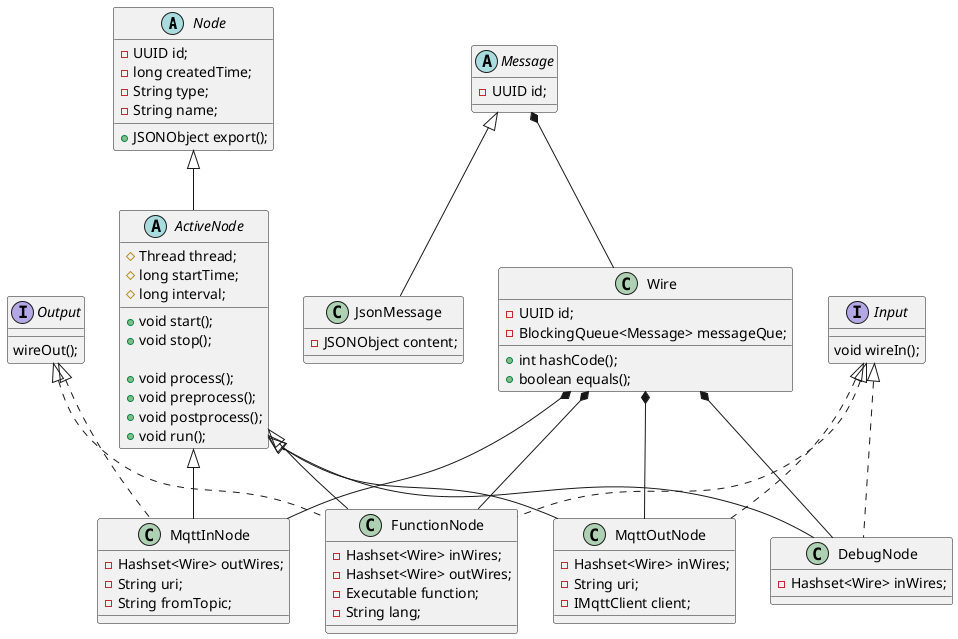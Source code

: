 @startuml "mqtt project"

abstract class Node {
    -UUID id;
    -long createdTime;
    -String type;
    -String name;

    +JSONObject export();
}

abstract class ActiveNode {
    #Thread thread;
    #long startTime;
    #long interval;

    +void start();
    +void stop();

    +void process();
    +void preprocess();
    +void postprocess();
    +void run();
}

class Wire {
    -UUID id;
    -BlockingQueue<Message> messageQue;

    +int hashCode();
    +boolean equals();
}

interface Output {
    wireOut();
}

interface Input {
    void wireIn();
}

class FunctionNode {
    -Hashset<Wire> inWires;
    -Hashset<Wire> outWires;
    -Executable function;
    -String lang;
}

class MqttInNode {
    -Hashset<Wire> outWires;
    -String uri;
    -String fromTopic;
}

class MqttOutNode {
    -Hashset<Wire> inWires;
    -String uri;
    -IMqttClient client;
}

class DebugNode {
    -Hashset<Wire> inWires;
}

abstract class Message {
    -UUID id;
}

class JsonMessage {
    -JSONObject content;
}

Node <|-- ActiveNode

ActiveNode <|-- MqttInNode
ActiveNode <|-- MqttOutNode
ActiveNode <|-- FunctionNode
ActiveNode <|-- DebugNode

Output <|.. MqttInNode
Input <|.. MqttOutNode
Output <|.. FunctionNode
Input <|.. FunctionNode
Input <|.. DebugNode

Wire *-- FunctionNode
Wire *-- MqttInNode
Wire *-- MqttOutNode
Wire *-- DebugNode

Message <|-- JsonMessage
Message *-- Wire

@enduml